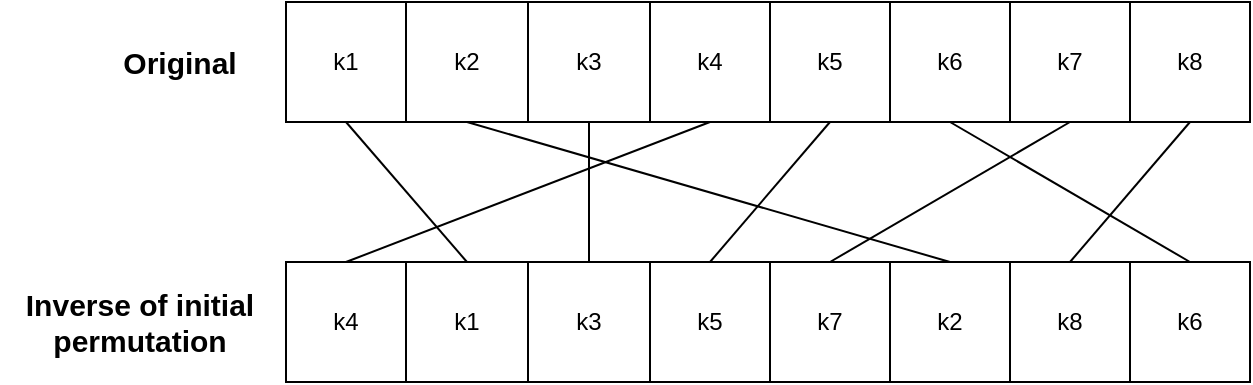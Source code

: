 <mxfile version="22.1.15" type="device">
  <diagram name="Stránka-1" id="YqRgB6bF7ps_heDAT-wN">
    <mxGraphModel dx="1098" dy="838" grid="1" gridSize="10" guides="1" tooltips="1" connect="1" arrows="1" fold="1" page="1" pageScale="1" pageWidth="827" pageHeight="1169" math="0" shadow="0">
      <root>
        <mxCell id="0" />
        <mxCell id="1" parent="0" />
        <mxCell id="3DRULBe8b-DT2g1qf9wI-1" value="" style="swimlane;startSize=0;" parent="1" vertex="1">
          <mxGeometry x="173" y="320" width="481" height="60" as="geometry">
            <mxRectangle x="310" y="330" width="50" height="40" as="alternateBounds" />
          </mxGeometry>
        </mxCell>
        <mxCell id="3DRULBe8b-DT2g1qf9wI-2" value="k1" style="rounded=0;whiteSpace=wrap;html=1;" parent="3DRULBe8b-DT2g1qf9wI-1" vertex="1">
          <mxGeometry width="60" height="60" as="geometry" />
        </mxCell>
        <mxCell id="3DRULBe8b-DT2g1qf9wI-3" value="k2" style="rounded=0;whiteSpace=wrap;html=1;" parent="3DRULBe8b-DT2g1qf9wI-1" vertex="1">
          <mxGeometry x="60" width="61" height="60" as="geometry" />
        </mxCell>
        <mxCell id="3DRULBe8b-DT2g1qf9wI-4" value="k3" style="rounded=0;whiteSpace=wrap;html=1;" parent="3DRULBe8b-DT2g1qf9wI-1" vertex="1">
          <mxGeometry x="121" width="61" height="60" as="geometry" />
        </mxCell>
        <mxCell id="3DRULBe8b-DT2g1qf9wI-5" value="k4" style="rounded=0;whiteSpace=wrap;html=1;" parent="3DRULBe8b-DT2g1qf9wI-1" vertex="1">
          <mxGeometry x="182" width="60" height="60" as="geometry" />
        </mxCell>
        <mxCell id="3DRULBe8b-DT2g1qf9wI-6" value="k5" style="rounded=0;whiteSpace=wrap;html=1;" parent="3DRULBe8b-DT2g1qf9wI-1" vertex="1">
          <mxGeometry x="242" width="60" height="60" as="geometry" />
        </mxCell>
        <mxCell id="3DRULBe8b-DT2g1qf9wI-7" value="k6" style="rounded=0;whiteSpace=wrap;html=1;" parent="3DRULBe8b-DT2g1qf9wI-1" vertex="1">
          <mxGeometry x="302" width="60" height="60" as="geometry" />
        </mxCell>
        <mxCell id="3DRULBe8b-DT2g1qf9wI-8" value="k7" style="rounded=0;whiteSpace=wrap;html=1;" parent="3DRULBe8b-DT2g1qf9wI-1" vertex="1">
          <mxGeometry x="362" width="60" height="60" as="geometry" />
        </mxCell>
        <mxCell id="3DRULBe8b-DT2g1qf9wI-9" value="k8" style="rounded=0;whiteSpace=wrap;html=1;" parent="3DRULBe8b-DT2g1qf9wI-1" vertex="1">
          <mxGeometry x="422" width="60" height="60" as="geometry" />
        </mxCell>
        <mxCell id="3DRULBe8b-DT2g1qf9wI-13" value="" style="swimlane;startSize=0;" parent="1" vertex="1">
          <mxGeometry x="173" y="450" width="481" height="60" as="geometry">
            <mxRectangle x="310" y="330" width="50" height="40" as="alternateBounds" />
          </mxGeometry>
        </mxCell>
        <mxCell id="3DRULBe8b-DT2g1qf9wI-14" value="k4" style="rounded=0;whiteSpace=wrap;html=1;" parent="3DRULBe8b-DT2g1qf9wI-13" vertex="1">
          <mxGeometry width="60" height="60" as="geometry" />
        </mxCell>
        <mxCell id="3DRULBe8b-DT2g1qf9wI-15" value="k1" style="rounded=0;whiteSpace=wrap;html=1;" parent="3DRULBe8b-DT2g1qf9wI-13" vertex="1">
          <mxGeometry x="60" width="61" height="60" as="geometry" />
        </mxCell>
        <mxCell id="3DRULBe8b-DT2g1qf9wI-16" value="k3" style="rounded=0;whiteSpace=wrap;html=1;" parent="3DRULBe8b-DT2g1qf9wI-13" vertex="1">
          <mxGeometry x="121" width="61" height="60" as="geometry" />
        </mxCell>
        <mxCell id="3DRULBe8b-DT2g1qf9wI-17" value="k5" style="rounded=0;whiteSpace=wrap;html=1;" parent="3DRULBe8b-DT2g1qf9wI-13" vertex="1">
          <mxGeometry x="182" width="60" height="60" as="geometry" />
        </mxCell>
        <mxCell id="3DRULBe8b-DT2g1qf9wI-18" value="k7" style="rounded=0;whiteSpace=wrap;html=1;" parent="3DRULBe8b-DT2g1qf9wI-13" vertex="1">
          <mxGeometry x="242" width="60" height="60" as="geometry" />
        </mxCell>
        <mxCell id="3DRULBe8b-DT2g1qf9wI-19" value="k2" style="rounded=0;whiteSpace=wrap;html=1;" parent="3DRULBe8b-DT2g1qf9wI-13" vertex="1">
          <mxGeometry x="302" width="60" height="60" as="geometry" />
        </mxCell>
        <mxCell id="3DRULBe8b-DT2g1qf9wI-20" value="k8" style="rounded=0;whiteSpace=wrap;html=1;" parent="3DRULBe8b-DT2g1qf9wI-13" vertex="1">
          <mxGeometry x="362" width="60" height="60" as="geometry" />
        </mxCell>
        <mxCell id="3DRULBe8b-DT2g1qf9wI-21" value="k6" style="rounded=0;whiteSpace=wrap;html=1;" parent="3DRULBe8b-DT2g1qf9wI-13" vertex="1">
          <mxGeometry x="422" width="60" height="60" as="geometry" />
        </mxCell>
        <mxCell id="3DRULBe8b-DT2g1qf9wI-24" value="&lt;font style=&quot;font-size: 15px;&quot;&gt;&lt;b&gt;Inverse of initial permutation&lt;/b&gt;&lt;/font&gt;" style="text;html=1;strokeColor=none;fillColor=none;align=center;verticalAlign=middle;whiteSpace=wrap;rounded=0;" parent="1" vertex="1">
          <mxGeometry x="30" y="465" width="140" height="30" as="geometry" />
        </mxCell>
        <mxCell id="3DRULBe8b-DT2g1qf9wI-25" value="&lt;font style=&quot;font-size: 15px;&quot;&gt;&lt;b&gt;Original&lt;/b&gt;&lt;/font&gt;" style="text;html=1;strokeColor=none;fillColor=none;align=center;verticalAlign=middle;whiteSpace=wrap;rounded=0;" parent="1" vertex="1">
          <mxGeometry x="90" y="335" width="60" height="30" as="geometry" />
        </mxCell>
        <mxCell id="3L1_UajxC72WX7b1dI68-1" style="rounded=0;orthogonalLoop=1;jettySize=auto;html=1;exitX=0.5;exitY=1;exitDx=0;exitDy=0;entryX=0.5;entryY=0;entryDx=0;entryDy=0;endArrow=none;endFill=0;" parent="1" source="3DRULBe8b-DT2g1qf9wI-3" target="3DRULBe8b-DT2g1qf9wI-19" edge="1">
          <mxGeometry relative="1" as="geometry" />
        </mxCell>
        <mxCell id="3L1_UajxC72WX7b1dI68-2" style="rounded=0;orthogonalLoop=1;jettySize=auto;html=1;exitX=0.5;exitY=1;exitDx=0;exitDy=0;entryX=0.5;entryY=0;entryDx=0;entryDy=0;endArrow=none;endFill=0;" parent="1" source="3DRULBe8b-DT2g1qf9wI-7" target="3DRULBe8b-DT2g1qf9wI-21" edge="1">
          <mxGeometry relative="1" as="geometry" />
        </mxCell>
        <mxCell id="3L1_UajxC72WX7b1dI68-3" style="rounded=0;orthogonalLoop=1;jettySize=auto;html=1;exitX=0.5;exitY=1;exitDx=0;exitDy=0;entryX=0.5;entryY=0;entryDx=0;entryDy=0;endArrow=none;endFill=0;" parent="1" source="3DRULBe8b-DT2g1qf9wI-4" target="3DRULBe8b-DT2g1qf9wI-16" edge="1">
          <mxGeometry relative="1" as="geometry" />
        </mxCell>
        <mxCell id="3L1_UajxC72WX7b1dI68-4" style="rounded=0;orthogonalLoop=1;jettySize=auto;html=1;exitX=0.5;exitY=1;exitDx=0;exitDy=0;entryX=0.5;entryY=0;entryDx=0;entryDy=0;endArrow=none;endFill=0;" parent="1" source="3DRULBe8b-DT2g1qf9wI-2" target="3DRULBe8b-DT2g1qf9wI-15" edge="1">
          <mxGeometry relative="1" as="geometry" />
        </mxCell>
        <mxCell id="3L1_UajxC72WX7b1dI68-5" style="rounded=0;orthogonalLoop=1;jettySize=auto;html=1;exitX=0.5;exitY=1;exitDx=0;exitDy=0;entryX=0.5;entryY=0;entryDx=0;entryDy=0;endArrow=none;endFill=0;" parent="1" source="3DRULBe8b-DT2g1qf9wI-5" target="3DRULBe8b-DT2g1qf9wI-14" edge="1">
          <mxGeometry relative="1" as="geometry" />
        </mxCell>
        <mxCell id="3L1_UajxC72WX7b1dI68-6" style="rounded=0;orthogonalLoop=1;jettySize=auto;html=1;exitX=0.5;exitY=1;exitDx=0;exitDy=0;endArrow=none;endFill=0;entryX=0.5;entryY=0;entryDx=0;entryDy=0;" parent="1" source="3DRULBe8b-DT2g1qf9wI-9" target="3DRULBe8b-DT2g1qf9wI-20" edge="1">
          <mxGeometry relative="1" as="geometry">
            <mxPoint x="550" y="440" as="targetPoint" />
          </mxGeometry>
        </mxCell>
        <mxCell id="3L1_UajxC72WX7b1dI68-7" style="rounded=0;orthogonalLoop=1;jettySize=auto;html=1;exitX=0.5;exitY=1;exitDx=0;exitDy=0;entryX=0.5;entryY=0;entryDx=0;entryDy=0;endArrow=none;endFill=0;" parent="1" source="3DRULBe8b-DT2g1qf9wI-6" target="3DRULBe8b-DT2g1qf9wI-17" edge="1">
          <mxGeometry relative="1" as="geometry" />
        </mxCell>
        <mxCell id="3L1_UajxC72WX7b1dI68-8" style="rounded=0;orthogonalLoop=1;jettySize=auto;html=1;exitX=0.5;exitY=1;exitDx=0;exitDy=0;entryX=0.5;entryY=0;entryDx=0;entryDy=0;endArrow=none;endFill=0;" parent="1" source="3DRULBe8b-DT2g1qf9wI-8" target="3DRULBe8b-DT2g1qf9wI-18" edge="1">
          <mxGeometry relative="1" as="geometry" />
        </mxCell>
      </root>
    </mxGraphModel>
  </diagram>
</mxfile>
